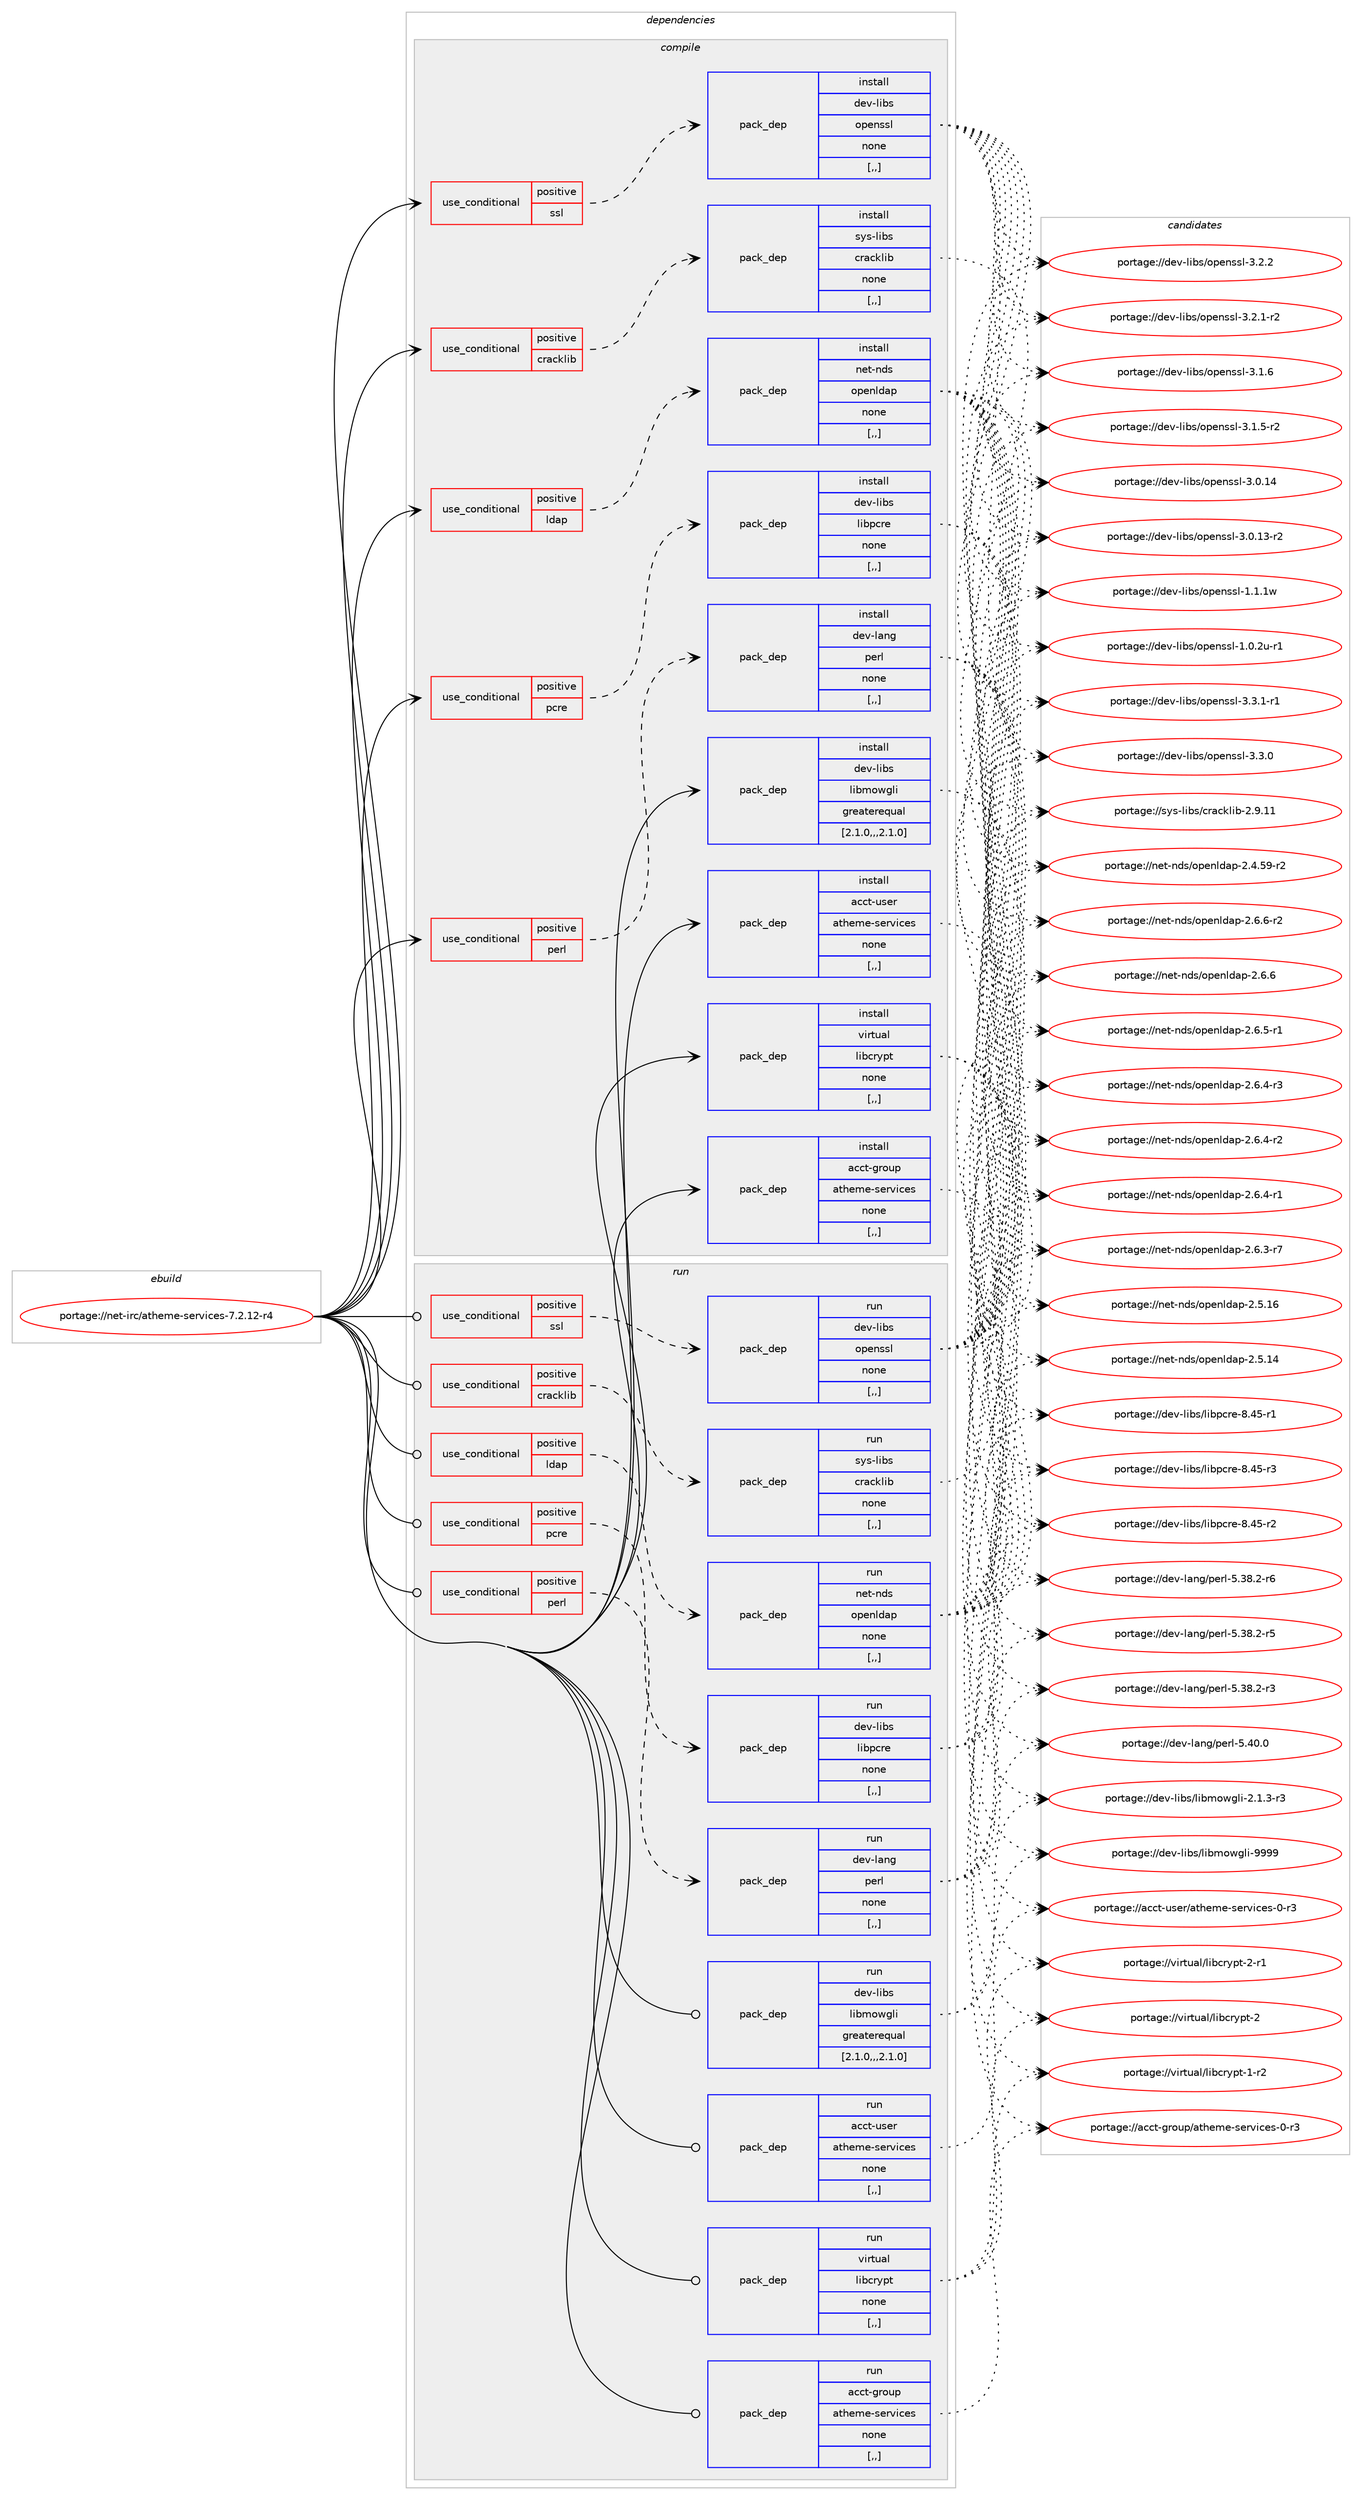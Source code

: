 digraph prolog {

# *************
# Graph options
# *************

newrank=true;
concentrate=true;
compound=true;
graph [rankdir=LR,fontname=Helvetica,fontsize=10,ranksep=1.5];#, ranksep=2.5, nodesep=0.2];
edge  [arrowhead=vee];
node  [fontname=Helvetica,fontsize=10];

# **********
# The ebuild
# **********

subgraph cluster_leftcol {
color=gray;
label=<<i>ebuild</i>>;
id [label="portage://net-irc/atheme-services-7.2.12-r4", color=red, width=4, href="../net-irc/atheme-services-7.2.12-r4.svg"];
}

# ****************
# The dependencies
# ****************

subgraph cluster_midcol {
color=gray;
label=<<i>dependencies</i>>;
subgraph cluster_compile {
fillcolor="#eeeeee";
style=filled;
label=<<i>compile</i>>;
subgraph cond92149 {
dependency354680 [label=<<TABLE BORDER="0" CELLBORDER="1" CELLSPACING="0" CELLPADDING="4"><TR><TD ROWSPAN="3" CELLPADDING="10">use_conditional</TD></TR><TR><TD>positive</TD></TR><TR><TD>cracklib</TD></TR></TABLE>>, shape=none, color=red];
subgraph pack259916 {
dependency354681 [label=<<TABLE BORDER="0" CELLBORDER="1" CELLSPACING="0" CELLPADDING="4" WIDTH="220"><TR><TD ROWSPAN="6" CELLPADDING="30">pack_dep</TD></TR><TR><TD WIDTH="110">install</TD></TR><TR><TD>sys-libs</TD></TR><TR><TD>cracklib</TD></TR><TR><TD>none</TD></TR><TR><TD>[,,]</TD></TR></TABLE>>, shape=none, color=blue];
}
dependency354680:e -> dependency354681:w [weight=20,style="dashed",arrowhead="vee"];
}
id:e -> dependency354680:w [weight=20,style="solid",arrowhead="vee"];
subgraph cond92150 {
dependency354682 [label=<<TABLE BORDER="0" CELLBORDER="1" CELLSPACING="0" CELLPADDING="4"><TR><TD ROWSPAN="3" CELLPADDING="10">use_conditional</TD></TR><TR><TD>positive</TD></TR><TR><TD>ldap</TD></TR></TABLE>>, shape=none, color=red];
subgraph pack259917 {
dependency354683 [label=<<TABLE BORDER="0" CELLBORDER="1" CELLSPACING="0" CELLPADDING="4" WIDTH="220"><TR><TD ROWSPAN="6" CELLPADDING="30">pack_dep</TD></TR><TR><TD WIDTH="110">install</TD></TR><TR><TD>net-nds</TD></TR><TR><TD>openldap</TD></TR><TR><TD>none</TD></TR><TR><TD>[,,]</TD></TR></TABLE>>, shape=none, color=blue];
}
dependency354682:e -> dependency354683:w [weight=20,style="dashed",arrowhead="vee"];
}
id:e -> dependency354682:w [weight=20,style="solid",arrowhead="vee"];
subgraph cond92151 {
dependency354684 [label=<<TABLE BORDER="0" CELLBORDER="1" CELLSPACING="0" CELLPADDING="4"><TR><TD ROWSPAN="3" CELLPADDING="10">use_conditional</TD></TR><TR><TD>positive</TD></TR><TR><TD>pcre</TD></TR></TABLE>>, shape=none, color=red];
subgraph pack259918 {
dependency354685 [label=<<TABLE BORDER="0" CELLBORDER="1" CELLSPACING="0" CELLPADDING="4" WIDTH="220"><TR><TD ROWSPAN="6" CELLPADDING="30">pack_dep</TD></TR><TR><TD WIDTH="110">install</TD></TR><TR><TD>dev-libs</TD></TR><TR><TD>libpcre</TD></TR><TR><TD>none</TD></TR><TR><TD>[,,]</TD></TR></TABLE>>, shape=none, color=blue];
}
dependency354684:e -> dependency354685:w [weight=20,style="dashed",arrowhead="vee"];
}
id:e -> dependency354684:w [weight=20,style="solid",arrowhead="vee"];
subgraph cond92152 {
dependency354686 [label=<<TABLE BORDER="0" CELLBORDER="1" CELLSPACING="0" CELLPADDING="4"><TR><TD ROWSPAN="3" CELLPADDING="10">use_conditional</TD></TR><TR><TD>positive</TD></TR><TR><TD>perl</TD></TR></TABLE>>, shape=none, color=red];
subgraph pack259919 {
dependency354687 [label=<<TABLE BORDER="0" CELLBORDER="1" CELLSPACING="0" CELLPADDING="4" WIDTH="220"><TR><TD ROWSPAN="6" CELLPADDING="30">pack_dep</TD></TR><TR><TD WIDTH="110">install</TD></TR><TR><TD>dev-lang</TD></TR><TR><TD>perl</TD></TR><TR><TD>none</TD></TR><TR><TD>[,,]</TD></TR></TABLE>>, shape=none, color=blue];
}
dependency354686:e -> dependency354687:w [weight=20,style="dashed",arrowhead="vee"];
}
id:e -> dependency354686:w [weight=20,style="solid",arrowhead="vee"];
subgraph cond92153 {
dependency354688 [label=<<TABLE BORDER="0" CELLBORDER="1" CELLSPACING="0" CELLPADDING="4"><TR><TD ROWSPAN="3" CELLPADDING="10">use_conditional</TD></TR><TR><TD>positive</TD></TR><TR><TD>ssl</TD></TR></TABLE>>, shape=none, color=red];
subgraph pack259920 {
dependency354689 [label=<<TABLE BORDER="0" CELLBORDER="1" CELLSPACING="0" CELLPADDING="4" WIDTH="220"><TR><TD ROWSPAN="6" CELLPADDING="30">pack_dep</TD></TR><TR><TD WIDTH="110">install</TD></TR><TR><TD>dev-libs</TD></TR><TR><TD>openssl</TD></TR><TR><TD>none</TD></TR><TR><TD>[,,]</TD></TR></TABLE>>, shape=none, color=blue];
}
dependency354688:e -> dependency354689:w [weight=20,style="dashed",arrowhead="vee"];
}
id:e -> dependency354688:w [weight=20,style="solid",arrowhead="vee"];
subgraph pack259921 {
dependency354690 [label=<<TABLE BORDER="0" CELLBORDER="1" CELLSPACING="0" CELLPADDING="4" WIDTH="220"><TR><TD ROWSPAN="6" CELLPADDING="30">pack_dep</TD></TR><TR><TD WIDTH="110">install</TD></TR><TR><TD>acct-group</TD></TR><TR><TD>atheme-services</TD></TR><TR><TD>none</TD></TR><TR><TD>[,,]</TD></TR></TABLE>>, shape=none, color=blue];
}
id:e -> dependency354690:w [weight=20,style="solid",arrowhead="vee"];
subgraph pack259922 {
dependency354691 [label=<<TABLE BORDER="0" CELLBORDER="1" CELLSPACING="0" CELLPADDING="4" WIDTH="220"><TR><TD ROWSPAN="6" CELLPADDING="30">pack_dep</TD></TR><TR><TD WIDTH="110">install</TD></TR><TR><TD>acct-user</TD></TR><TR><TD>atheme-services</TD></TR><TR><TD>none</TD></TR><TR><TD>[,,]</TD></TR></TABLE>>, shape=none, color=blue];
}
id:e -> dependency354691:w [weight=20,style="solid",arrowhead="vee"];
subgraph pack259923 {
dependency354692 [label=<<TABLE BORDER="0" CELLBORDER="1" CELLSPACING="0" CELLPADDING="4" WIDTH="220"><TR><TD ROWSPAN="6" CELLPADDING="30">pack_dep</TD></TR><TR><TD WIDTH="110">install</TD></TR><TR><TD>dev-libs</TD></TR><TR><TD>libmowgli</TD></TR><TR><TD>greaterequal</TD></TR><TR><TD>[2.1.0,,,2.1.0]</TD></TR></TABLE>>, shape=none, color=blue];
}
id:e -> dependency354692:w [weight=20,style="solid",arrowhead="vee"];
subgraph pack259924 {
dependency354693 [label=<<TABLE BORDER="0" CELLBORDER="1" CELLSPACING="0" CELLPADDING="4" WIDTH="220"><TR><TD ROWSPAN="6" CELLPADDING="30">pack_dep</TD></TR><TR><TD WIDTH="110">install</TD></TR><TR><TD>virtual</TD></TR><TR><TD>libcrypt</TD></TR><TR><TD>none</TD></TR><TR><TD>[,,]</TD></TR></TABLE>>, shape=none, color=blue];
}
id:e -> dependency354693:w [weight=20,style="solid",arrowhead="vee"];
}
subgraph cluster_compileandrun {
fillcolor="#eeeeee";
style=filled;
label=<<i>compile and run</i>>;
}
subgraph cluster_run {
fillcolor="#eeeeee";
style=filled;
label=<<i>run</i>>;
subgraph cond92154 {
dependency354694 [label=<<TABLE BORDER="0" CELLBORDER="1" CELLSPACING="0" CELLPADDING="4"><TR><TD ROWSPAN="3" CELLPADDING="10">use_conditional</TD></TR><TR><TD>positive</TD></TR><TR><TD>cracklib</TD></TR></TABLE>>, shape=none, color=red];
subgraph pack259925 {
dependency354695 [label=<<TABLE BORDER="0" CELLBORDER="1" CELLSPACING="0" CELLPADDING="4" WIDTH="220"><TR><TD ROWSPAN="6" CELLPADDING="30">pack_dep</TD></TR><TR><TD WIDTH="110">run</TD></TR><TR><TD>sys-libs</TD></TR><TR><TD>cracklib</TD></TR><TR><TD>none</TD></TR><TR><TD>[,,]</TD></TR></TABLE>>, shape=none, color=blue];
}
dependency354694:e -> dependency354695:w [weight=20,style="dashed",arrowhead="vee"];
}
id:e -> dependency354694:w [weight=20,style="solid",arrowhead="odot"];
subgraph cond92155 {
dependency354696 [label=<<TABLE BORDER="0" CELLBORDER="1" CELLSPACING="0" CELLPADDING="4"><TR><TD ROWSPAN="3" CELLPADDING="10">use_conditional</TD></TR><TR><TD>positive</TD></TR><TR><TD>ldap</TD></TR></TABLE>>, shape=none, color=red];
subgraph pack259926 {
dependency354697 [label=<<TABLE BORDER="0" CELLBORDER="1" CELLSPACING="0" CELLPADDING="4" WIDTH="220"><TR><TD ROWSPAN="6" CELLPADDING="30">pack_dep</TD></TR><TR><TD WIDTH="110">run</TD></TR><TR><TD>net-nds</TD></TR><TR><TD>openldap</TD></TR><TR><TD>none</TD></TR><TR><TD>[,,]</TD></TR></TABLE>>, shape=none, color=blue];
}
dependency354696:e -> dependency354697:w [weight=20,style="dashed",arrowhead="vee"];
}
id:e -> dependency354696:w [weight=20,style="solid",arrowhead="odot"];
subgraph cond92156 {
dependency354698 [label=<<TABLE BORDER="0" CELLBORDER="1" CELLSPACING="0" CELLPADDING="4"><TR><TD ROWSPAN="3" CELLPADDING="10">use_conditional</TD></TR><TR><TD>positive</TD></TR><TR><TD>pcre</TD></TR></TABLE>>, shape=none, color=red];
subgraph pack259927 {
dependency354699 [label=<<TABLE BORDER="0" CELLBORDER="1" CELLSPACING="0" CELLPADDING="4" WIDTH="220"><TR><TD ROWSPAN="6" CELLPADDING="30">pack_dep</TD></TR><TR><TD WIDTH="110">run</TD></TR><TR><TD>dev-libs</TD></TR><TR><TD>libpcre</TD></TR><TR><TD>none</TD></TR><TR><TD>[,,]</TD></TR></TABLE>>, shape=none, color=blue];
}
dependency354698:e -> dependency354699:w [weight=20,style="dashed",arrowhead="vee"];
}
id:e -> dependency354698:w [weight=20,style="solid",arrowhead="odot"];
subgraph cond92157 {
dependency354700 [label=<<TABLE BORDER="0" CELLBORDER="1" CELLSPACING="0" CELLPADDING="4"><TR><TD ROWSPAN="3" CELLPADDING="10">use_conditional</TD></TR><TR><TD>positive</TD></TR><TR><TD>perl</TD></TR></TABLE>>, shape=none, color=red];
subgraph pack259928 {
dependency354701 [label=<<TABLE BORDER="0" CELLBORDER="1" CELLSPACING="0" CELLPADDING="4" WIDTH="220"><TR><TD ROWSPAN="6" CELLPADDING="30">pack_dep</TD></TR><TR><TD WIDTH="110">run</TD></TR><TR><TD>dev-lang</TD></TR><TR><TD>perl</TD></TR><TR><TD>none</TD></TR><TR><TD>[,,]</TD></TR></TABLE>>, shape=none, color=blue];
}
dependency354700:e -> dependency354701:w [weight=20,style="dashed",arrowhead="vee"];
}
id:e -> dependency354700:w [weight=20,style="solid",arrowhead="odot"];
subgraph cond92158 {
dependency354702 [label=<<TABLE BORDER="0" CELLBORDER="1" CELLSPACING="0" CELLPADDING="4"><TR><TD ROWSPAN="3" CELLPADDING="10">use_conditional</TD></TR><TR><TD>positive</TD></TR><TR><TD>ssl</TD></TR></TABLE>>, shape=none, color=red];
subgraph pack259929 {
dependency354703 [label=<<TABLE BORDER="0" CELLBORDER="1" CELLSPACING="0" CELLPADDING="4" WIDTH="220"><TR><TD ROWSPAN="6" CELLPADDING="30">pack_dep</TD></TR><TR><TD WIDTH="110">run</TD></TR><TR><TD>dev-libs</TD></TR><TR><TD>openssl</TD></TR><TR><TD>none</TD></TR><TR><TD>[,,]</TD></TR></TABLE>>, shape=none, color=blue];
}
dependency354702:e -> dependency354703:w [weight=20,style="dashed",arrowhead="vee"];
}
id:e -> dependency354702:w [weight=20,style="solid",arrowhead="odot"];
subgraph pack259930 {
dependency354704 [label=<<TABLE BORDER="0" CELLBORDER="1" CELLSPACING="0" CELLPADDING="4" WIDTH="220"><TR><TD ROWSPAN="6" CELLPADDING="30">pack_dep</TD></TR><TR><TD WIDTH="110">run</TD></TR><TR><TD>acct-group</TD></TR><TR><TD>atheme-services</TD></TR><TR><TD>none</TD></TR><TR><TD>[,,]</TD></TR></TABLE>>, shape=none, color=blue];
}
id:e -> dependency354704:w [weight=20,style="solid",arrowhead="odot"];
subgraph pack259931 {
dependency354705 [label=<<TABLE BORDER="0" CELLBORDER="1" CELLSPACING="0" CELLPADDING="4" WIDTH="220"><TR><TD ROWSPAN="6" CELLPADDING="30">pack_dep</TD></TR><TR><TD WIDTH="110">run</TD></TR><TR><TD>acct-user</TD></TR><TR><TD>atheme-services</TD></TR><TR><TD>none</TD></TR><TR><TD>[,,]</TD></TR></TABLE>>, shape=none, color=blue];
}
id:e -> dependency354705:w [weight=20,style="solid",arrowhead="odot"];
subgraph pack259932 {
dependency354706 [label=<<TABLE BORDER="0" CELLBORDER="1" CELLSPACING="0" CELLPADDING="4" WIDTH="220"><TR><TD ROWSPAN="6" CELLPADDING="30">pack_dep</TD></TR><TR><TD WIDTH="110">run</TD></TR><TR><TD>dev-libs</TD></TR><TR><TD>libmowgli</TD></TR><TR><TD>greaterequal</TD></TR><TR><TD>[2.1.0,,,2.1.0]</TD></TR></TABLE>>, shape=none, color=blue];
}
id:e -> dependency354706:w [weight=20,style="solid",arrowhead="odot"];
subgraph pack259933 {
dependency354707 [label=<<TABLE BORDER="0" CELLBORDER="1" CELLSPACING="0" CELLPADDING="4" WIDTH="220"><TR><TD ROWSPAN="6" CELLPADDING="30">pack_dep</TD></TR><TR><TD WIDTH="110">run</TD></TR><TR><TD>virtual</TD></TR><TR><TD>libcrypt</TD></TR><TR><TD>none</TD></TR><TR><TD>[,,]</TD></TR></TABLE>>, shape=none, color=blue];
}
id:e -> dependency354707:w [weight=20,style="solid",arrowhead="odot"];
}
}

# **************
# The candidates
# **************

subgraph cluster_choices {
rank=same;
color=gray;
label=<<i>candidates</i>>;

subgraph choice259916 {
color=black;
nodesep=1;
choice1151211154510810598115479911497991071081059845504657464949 [label="portage://sys-libs/cracklib-2.9.11", color=red, width=4,href="../sys-libs/cracklib-2.9.11.svg"];
dependency354681:e -> choice1151211154510810598115479911497991071081059845504657464949:w [style=dotted,weight="100"];
}
subgraph choice259917 {
color=black;
nodesep=1;
choice1101011164511010011547111112101110108100971124550465446544511450 [label="portage://net-nds/openldap-2.6.6-r2", color=red, width=4,href="../net-nds/openldap-2.6.6-r2.svg"];
choice110101116451101001154711111210111010810097112455046544654 [label="portage://net-nds/openldap-2.6.6", color=red, width=4,href="../net-nds/openldap-2.6.6.svg"];
choice1101011164511010011547111112101110108100971124550465446534511449 [label="portage://net-nds/openldap-2.6.5-r1", color=red, width=4,href="../net-nds/openldap-2.6.5-r1.svg"];
choice1101011164511010011547111112101110108100971124550465446524511451 [label="portage://net-nds/openldap-2.6.4-r3", color=red, width=4,href="../net-nds/openldap-2.6.4-r3.svg"];
choice1101011164511010011547111112101110108100971124550465446524511450 [label="portage://net-nds/openldap-2.6.4-r2", color=red, width=4,href="../net-nds/openldap-2.6.4-r2.svg"];
choice1101011164511010011547111112101110108100971124550465446524511449 [label="portage://net-nds/openldap-2.6.4-r1", color=red, width=4,href="../net-nds/openldap-2.6.4-r1.svg"];
choice1101011164511010011547111112101110108100971124550465446514511455 [label="portage://net-nds/openldap-2.6.3-r7", color=red, width=4,href="../net-nds/openldap-2.6.3-r7.svg"];
choice11010111645110100115471111121011101081009711245504653464954 [label="portage://net-nds/openldap-2.5.16", color=red, width=4,href="../net-nds/openldap-2.5.16.svg"];
choice11010111645110100115471111121011101081009711245504653464952 [label="portage://net-nds/openldap-2.5.14", color=red, width=4,href="../net-nds/openldap-2.5.14.svg"];
choice110101116451101001154711111210111010810097112455046524653574511450 [label="portage://net-nds/openldap-2.4.59-r2", color=red, width=4,href="../net-nds/openldap-2.4.59-r2.svg"];
dependency354683:e -> choice1101011164511010011547111112101110108100971124550465446544511450:w [style=dotted,weight="100"];
dependency354683:e -> choice110101116451101001154711111210111010810097112455046544654:w [style=dotted,weight="100"];
dependency354683:e -> choice1101011164511010011547111112101110108100971124550465446534511449:w [style=dotted,weight="100"];
dependency354683:e -> choice1101011164511010011547111112101110108100971124550465446524511451:w [style=dotted,weight="100"];
dependency354683:e -> choice1101011164511010011547111112101110108100971124550465446524511450:w [style=dotted,weight="100"];
dependency354683:e -> choice1101011164511010011547111112101110108100971124550465446524511449:w [style=dotted,weight="100"];
dependency354683:e -> choice1101011164511010011547111112101110108100971124550465446514511455:w [style=dotted,weight="100"];
dependency354683:e -> choice11010111645110100115471111121011101081009711245504653464954:w [style=dotted,weight="100"];
dependency354683:e -> choice11010111645110100115471111121011101081009711245504653464952:w [style=dotted,weight="100"];
dependency354683:e -> choice110101116451101001154711111210111010810097112455046524653574511450:w [style=dotted,weight="100"];
}
subgraph choice259918 {
color=black;
nodesep=1;
choice100101118451081059811547108105981129911410145564652534511451 [label="portage://dev-libs/libpcre-8.45-r3", color=red, width=4,href="../dev-libs/libpcre-8.45-r3.svg"];
choice100101118451081059811547108105981129911410145564652534511450 [label="portage://dev-libs/libpcre-8.45-r2", color=red, width=4,href="../dev-libs/libpcre-8.45-r2.svg"];
choice100101118451081059811547108105981129911410145564652534511449 [label="portage://dev-libs/libpcre-8.45-r1", color=red, width=4,href="../dev-libs/libpcre-8.45-r1.svg"];
dependency354685:e -> choice100101118451081059811547108105981129911410145564652534511451:w [style=dotted,weight="100"];
dependency354685:e -> choice100101118451081059811547108105981129911410145564652534511450:w [style=dotted,weight="100"];
dependency354685:e -> choice100101118451081059811547108105981129911410145564652534511449:w [style=dotted,weight="100"];
}
subgraph choice259919 {
color=black;
nodesep=1;
choice10010111845108971101034711210111410845534652484648 [label="portage://dev-lang/perl-5.40.0", color=red, width=4,href="../dev-lang/perl-5.40.0.svg"];
choice100101118451089711010347112101114108455346515646504511454 [label="portage://dev-lang/perl-5.38.2-r6", color=red, width=4,href="../dev-lang/perl-5.38.2-r6.svg"];
choice100101118451089711010347112101114108455346515646504511453 [label="portage://dev-lang/perl-5.38.2-r5", color=red, width=4,href="../dev-lang/perl-5.38.2-r5.svg"];
choice100101118451089711010347112101114108455346515646504511451 [label="portage://dev-lang/perl-5.38.2-r3", color=red, width=4,href="../dev-lang/perl-5.38.2-r3.svg"];
dependency354687:e -> choice10010111845108971101034711210111410845534652484648:w [style=dotted,weight="100"];
dependency354687:e -> choice100101118451089711010347112101114108455346515646504511454:w [style=dotted,weight="100"];
dependency354687:e -> choice100101118451089711010347112101114108455346515646504511453:w [style=dotted,weight="100"];
dependency354687:e -> choice100101118451089711010347112101114108455346515646504511451:w [style=dotted,weight="100"];
}
subgraph choice259920 {
color=black;
nodesep=1;
choice1001011184510810598115471111121011101151151084551465146494511449 [label="portage://dev-libs/openssl-3.3.1-r1", color=red, width=4,href="../dev-libs/openssl-3.3.1-r1.svg"];
choice100101118451081059811547111112101110115115108455146514648 [label="portage://dev-libs/openssl-3.3.0", color=red, width=4,href="../dev-libs/openssl-3.3.0.svg"];
choice100101118451081059811547111112101110115115108455146504650 [label="portage://dev-libs/openssl-3.2.2", color=red, width=4,href="../dev-libs/openssl-3.2.2.svg"];
choice1001011184510810598115471111121011101151151084551465046494511450 [label="portage://dev-libs/openssl-3.2.1-r2", color=red, width=4,href="../dev-libs/openssl-3.2.1-r2.svg"];
choice100101118451081059811547111112101110115115108455146494654 [label="portage://dev-libs/openssl-3.1.6", color=red, width=4,href="../dev-libs/openssl-3.1.6.svg"];
choice1001011184510810598115471111121011101151151084551464946534511450 [label="portage://dev-libs/openssl-3.1.5-r2", color=red, width=4,href="../dev-libs/openssl-3.1.5-r2.svg"];
choice10010111845108105981154711111210111011511510845514648464952 [label="portage://dev-libs/openssl-3.0.14", color=red, width=4,href="../dev-libs/openssl-3.0.14.svg"];
choice100101118451081059811547111112101110115115108455146484649514511450 [label="portage://dev-libs/openssl-3.0.13-r2", color=red, width=4,href="../dev-libs/openssl-3.0.13-r2.svg"];
choice100101118451081059811547111112101110115115108454946494649119 [label="portage://dev-libs/openssl-1.1.1w", color=red, width=4,href="../dev-libs/openssl-1.1.1w.svg"];
choice1001011184510810598115471111121011101151151084549464846501174511449 [label="portage://dev-libs/openssl-1.0.2u-r1", color=red, width=4,href="../dev-libs/openssl-1.0.2u-r1.svg"];
dependency354689:e -> choice1001011184510810598115471111121011101151151084551465146494511449:w [style=dotted,weight="100"];
dependency354689:e -> choice100101118451081059811547111112101110115115108455146514648:w [style=dotted,weight="100"];
dependency354689:e -> choice100101118451081059811547111112101110115115108455146504650:w [style=dotted,weight="100"];
dependency354689:e -> choice1001011184510810598115471111121011101151151084551465046494511450:w [style=dotted,weight="100"];
dependency354689:e -> choice100101118451081059811547111112101110115115108455146494654:w [style=dotted,weight="100"];
dependency354689:e -> choice1001011184510810598115471111121011101151151084551464946534511450:w [style=dotted,weight="100"];
dependency354689:e -> choice10010111845108105981154711111210111011511510845514648464952:w [style=dotted,weight="100"];
dependency354689:e -> choice100101118451081059811547111112101110115115108455146484649514511450:w [style=dotted,weight="100"];
dependency354689:e -> choice100101118451081059811547111112101110115115108454946494649119:w [style=dotted,weight="100"];
dependency354689:e -> choice1001011184510810598115471111121011101151151084549464846501174511449:w [style=dotted,weight="100"];
}
subgraph choice259921 {
color=black;
nodesep=1;
choice979999116451031141111171124797116104101109101451151011141181059910111545484511451 [label="portage://acct-group/atheme-services-0-r3", color=red, width=4,href="../acct-group/atheme-services-0-r3.svg"];
dependency354690:e -> choice979999116451031141111171124797116104101109101451151011141181059910111545484511451:w [style=dotted,weight="100"];
}
subgraph choice259922 {
color=black;
nodesep=1;
choice979999116451171151011144797116104101109101451151011141181059910111545484511451 [label="portage://acct-user/atheme-services-0-r3", color=red, width=4,href="../acct-user/atheme-services-0-r3.svg"];
dependency354691:e -> choice979999116451171151011144797116104101109101451151011141181059910111545484511451:w [style=dotted,weight="100"];
}
subgraph choice259923 {
color=black;
nodesep=1;
choice100101118451081059811547108105981091111191031081054557575757 [label="portage://dev-libs/libmowgli-9999", color=red, width=4,href="../dev-libs/libmowgli-9999.svg"];
choice100101118451081059811547108105981091111191031081054550464946514511451 [label="portage://dev-libs/libmowgli-2.1.3-r3", color=red, width=4,href="../dev-libs/libmowgli-2.1.3-r3.svg"];
dependency354692:e -> choice100101118451081059811547108105981091111191031081054557575757:w [style=dotted,weight="100"];
dependency354692:e -> choice100101118451081059811547108105981091111191031081054550464946514511451:w [style=dotted,weight="100"];
}
subgraph choice259924 {
color=black;
nodesep=1;
choice1181051141161179710847108105989911412111211645504511449 [label="portage://virtual/libcrypt-2-r1", color=red, width=4,href="../virtual/libcrypt-2-r1.svg"];
choice118105114116117971084710810598991141211121164550 [label="portage://virtual/libcrypt-2", color=red, width=4,href="../virtual/libcrypt-2.svg"];
choice1181051141161179710847108105989911412111211645494511450 [label="portage://virtual/libcrypt-1-r2", color=red, width=4,href="../virtual/libcrypt-1-r2.svg"];
dependency354693:e -> choice1181051141161179710847108105989911412111211645504511449:w [style=dotted,weight="100"];
dependency354693:e -> choice118105114116117971084710810598991141211121164550:w [style=dotted,weight="100"];
dependency354693:e -> choice1181051141161179710847108105989911412111211645494511450:w [style=dotted,weight="100"];
}
subgraph choice259925 {
color=black;
nodesep=1;
choice1151211154510810598115479911497991071081059845504657464949 [label="portage://sys-libs/cracklib-2.9.11", color=red, width=4,href="../sys-libs/cracklib-2.9.11.svg"];
dependency354695:e -> choice1151211154510810598115479911497991071081059845504657464949:w [style=dotted,weight="100"];
}
subgraph choice259926 {
color=black;
nodesep=1;
choice1101011164511010011547111112101110108100971124550465446544511450 [label="portage://net-nds/openldap-2.6.6-r2", color=red, width=4,href="../net-nds/openldap-2.6.6-r2.svg"];
choice110101116451101001154711111210111010810097112455046544654 [label="portage://net-nds/openldap-2.6.6", color=red, width=4,href="../net-nds/openldap-2.6.6.svg"];
choice1101011164511010011547111112101110108100971124550465446534511449 [label="portage://net-nds/openldap-2.6.5-r1", color=red, width=4,href="../net-nds/openldap-2.6.5-r1.svg"];
choice1101011164511010011547111112101110108100971124550465446524511451 [label="portage://net-nds/openldap-2.6.4-r3", color=red, width=4,href="../net-nds/openldap-2.6.4-r3.svg"];
choice1101011164511010011547111112101110108100971124550465446524511450 [label="portage://net-nds/openldap-2.6.4-r2", color=red, width=4,href="../net-nds/openldap-2.6.4-r2.svg"];
choice1101011164511010011547111112101110108100971124550465446524511449 [label="portage://net-nds/openldap-2.6.4-r1", color=red, width=4,href="../net-nds/openldap-2.6.4-r1.svg"];
choice1101011164511010011547111112101110108100971124550465446514511455 [label="portage://net-nds/openldap-2.6.3-r7", color=red, width=4,href="../net-nds/openldap-2.6.3-r7.svg"];
choice11010111645110100115471111121011101081009711245504653464954 [label="portage://net-nds/openldap-2.5.16", color=red, width=4,href="../net-nds/openldap-2.5.16.svg"];
choice11010111645110100115471111121011101081009711245504653464952 [label="portage://net-nds/openldap-2.5.14", color=red, width=4,href="../net-nds/openldap-2.5.14.svg"];
choice110101116451101001154711111210111010810097112455046524653574511450 [label="portage://net-nds/openldap-2.4.59-r2", color=red, width=4,href="../net-nds/openldap-2.4.59-r2.svg"];
dependency354697:e -> choice1101011164511010011547111112101110108100971124550465446544511450:w [style=dotted,weight="100"];
dependency354697:e -> choice110101116451101001154711111210111010810097112455046544654:w [style=dotted,weight="100"];
dependency354697:e -> choice1101011164511010011547111112101110108100971124550465446534511449:w [style=dotted,weight="100"];
dependency354697:e -> choice1101011164511010011547111112101110108100971124550465446524511451:w [style=dotted,weight="100"];
dependency354697:e -> choice1101011164511010011547111112101110108100971124550465446524511450:w [style=dotted,weight="100"];
dependency354697:e -> choice1101011164511010011547111112101110108100971124550465446524511449:w [style=dotted,weight="100"];
dependency354697:e -> choice1101011164511010011547111112101110108100971124550465446514511455:w [style=dotted,weight="100"];
dependency354697:e -> choice11010111645110100115471111121011101081009711245504653464954:w [style=dotted,weight="100"];
dependency354697:e -> choice11010111645110100115471111121011101081009711245504653464952:w [style=dotted,weight="100"];
dependency354697:e -> choice110101116451101001154711111210111010810097112455046524653574511450:w [style=dotted,weight="100"];
}
subgraph choice259927 {
color=black;
nodesep=1;
choice100101118451081059811547108105981129911410145564652534511451 [label="portage://dev-libs/libpcre-8.45-r3", color=red, width=4,href="../dev-libs/libpcre-8.45-r3.svg"];
choice100101118451081059811547108105981129911410145564652534511450 [label="portage://dev-libs/libpcre-8.45-r2", color=red, width=4,href="../dev-libs/libpcre-8.45-r2.svg"];
choice100101118451081059811547108105981129911410145564652534511449 [label="portage://dev-libs/libpcre-8.45-r1", color=red, width=4,href="../dev-libs/libpcre-8.45-r1.svg"];
dependency354699:e -> choice100101118451081059811547108105981129911410145564652534511451:w [style=dotted,weight="100"];
dependency354699:e -> choice100101118451081059811547108105981129911410145564652534511450:w [style=dotted,weight="100"];
dependency354699:e -> choice100101118451081059811547108105981129911410145564652534511449:w [style=dotted,weight="100"];
}
subgraph choice259928 {
color=black;
nodesep=1;
choice10010111845108971101034711210111410845534652484648 [label="portage://dev-lang/perl-5.40.0", color=red, width=4,href="../dev-lang/perl-5.40.0.svg"];
choice100101118451089711010347112101114108455346515646504511454 [label="portage://dev-lang/perl-5.38.2-r6", color=red, width=4,href="../dev-lang/perl-5.38.2-r6.svg"];
choice100101118451089711010347112101114108455346515646504511453 [label="portage://dev-lang/perl-5.38.2-r5", color=red, width=4,href="../dev-lang/perl-5.38.2-r5.svg"];
choice100101118451089711010347112101114108455346515646504511451 [label="portage://dev-lang/perl-5.38.2-r3", color=red, width=4,href="../dev-lang/perl-5.38.2-r3.svg"];
dependency354701:e -> choice10010111845108971101034711210111410845534652484648:w [style=dotted,weight="100"];
dependency354701:e -> choice100101118451089711010347112101114108455346515646504511454:w [style=dotted,weight="100"];
dependency354701:e -> choice100101118451089711010347112101114108455346515646504511453:w [style=dotted,weight="100"];
dependency354701:e -> choice100101118451089711010347112101114108455346515646504511451:w [style=dotted,weight="100"];
}
subgraph choice259929 {
color=black;
nodesep=1;
choice1001011184510810598115471111121011101151151084551465146494511449 [label="portage://dev-libs/openssl-3.3.1-r1", color=red, width=4,href="../dev-libs/openssl-3.3.1-r1.svg"];
choice100101118451081059811547111112101110115115108455146514648 [label="portage://dev-libs/openssl-3.3.0", color=red, width=4,href="../dev-libs/openssl-3.3.0.svg"];
choice100101118451081059811547111112101110115115108455146504650 [label="portage://dev-libs/openssl-3.2.2", color=red, width=4,href="../dev-libs/openssl-3.2.2.svg"];
choice1001011184510810598115471111121011101151151084551465046494511450 [label="portage://dev-libs/openssl-3.2.1-r2", color=red, width=4,href="../dev-libs/openssl-3.2.1-r2.svg"];
choice100101118451081059811547111112101110115115108455146494654 [label="portage://dev-libs/openssl-3.1.6", color=red, width=4,href="../dev-libs/openssl-3.1.6.svg"];
choice1001011184510810598115471111121011101151151084551464946534511450 [label="portage://dev-libs/openssl-3.1.5-r2", color=red, width=4,href="../dev-libs/openssl-3.1.5-r2.svg"];
choice10010111845108105981154711111210111011511510845514648464952 [label="portage://dev-libs/openssl-3.0.14", color=red, width=4,href="../dev-libs/openssl-3.0.14.svg"];
choice100101118451081059811547111112101110115115108455146484649514511450 [label="portage://dev-libs/openssl-3.0.13-r2", color=red, width=4,href="../dev-libs/openssl-3.0.13-r2.svg"];
choice100101118451081059811547111112101110115115108454946494649119 [label="portage://dev-libs/openssl-1.1.1w", color=red, width=4,href="../dev-libs/openssl-1.1.1w.svg"];
choice1001011184510810598115471111121011101151151084549464846501174511449 [label="portage://dev-libs/openssl-1.0.2u-r1", color=red, width=4,href="../dev-libs/openssl-1.0.2u-r1.svg"];
dependency354703:e -> choice1001011184510810598115471111121011101151151084551465146494511449:w [style=dotted,weight="100"];
dependency354703:e -> choice100101118451081059811547111112101110115115108455146514648:w [style=dotted,weight="100"];
dependency354703:e -> choice100101118451081059811547111112101110115115108455146504650:w [style=dotted,weight="100"];
dependency354703:e -> choice1001011184510810598115471111121011101151151084551465046494511450:w [style=dotted,weight="100"];
dependency354703:e -> choice100101118451081059811547111112101110115115108455146494654:w [style=dotted,weight="100"];
dependency354703:e -> choice1001011184510810598115471111121011101151151084551464946534511450:w [style=dotted,weight="100"];
dependency354703:e -> choice10010111845108105981154711111210111011511510845514648464952:w [style=dotted,weight="100"];
dependency354703:e -> choice100101118451081059811547111112101110115115108455146484649514511450:w [style=dotted,weight="100"];
dependency354703:e -> choice100101118451081059811547111112101110115115108454946494649119:w [style=dotted,weight="100"];
dependency354703:e -> choice1001011184510810598115471111121011101151151084549464846501174511449:w [style=dotted,weight="100"];
}
subgraph choice259930 {
color=black;
nodesep=1;
choice979999116451031141111171124797116104101109101451151011141181059910111545484511451 [label="portage://acct-group/atheme-services-0-r3", color=red, width=4,href="../acct-group/atheme-services-0-r3.svg"];
dependency354704:e -> choice979999116451031141111171124797116104101109101451151011141181059910111545484511451:w [style=dotted,weight="100"];
}
subgraph choice259931 {
color=black;
nodesep=1;
choice979999116451171151011144797116104101109101451151011141181059910111545484511451 [label="portage://acct-user/atheme-services-0-r3", color=red, width=4,href="../acct-user/atheme-services-0-r3.svg"];
dependency354705:e -> choice979999116451171151011144797116104101109101451151011141181059910111545484511451:w [style=dotted,weight="100"];
}
subgraph choice259932 {
color=black;
nodesep=1;
choice100101118451081059811547108105981091111191031081054557575757 [label="portage://dev-libs/libmowgli-9999", color=red, width=4,href="../dev-libs/libmowgli-9999.svg"];
choice100101118451081059811547108105981091111191031081054550464946514511451 [label="portage://dev-libs/libmowgli-2.1.3-r3", color=red, width=4,href="../dev-libs/libmowgli-2.1.3-r3.svg"];
dependency354706:e -> choice100101118451081059811547108105981091111191031081054557575757:w [style=dotted,weight="100"];
dependency354706:e -> choice100101118451081059811547108105981091111191031081054550464946514511451:w [style=dotted,weight="100"];
}
subgraph choice259933 {
color=black;
nodesep=1;
choice1181051141161179710847108105989911412111211645504511449 [label="portage://virtual/libcrypt-2-r1", color=red, width=4,href="../virtual/libcrypt-2-r1.svg"];
choice118105114116117971084710810598991141211121164550 [label="portage://virtual/libcrypt-2", color=red, width=4,href="../virtual/libcrypt-2.svg"];
choice1181051141161179710847108105989911412111211645494511450 [label="portage://virtual/libcrypt-1-r2", color=red, width=4,href="../virtual/libcrypt-1-r2.svg"];
dependency354707:e -> choice1181051141161179710847108105989911412111211645504511449:w [style=dotted,weight="100"];
dependency354707:e -> choice118105114116117971084710810598991141211121164550:w [style=dotted,weight="100"];
dependency354707:e -> choice1181051141161179710847108105989911412111211645494511450:w [style=dotted,weight="100"];
}
}

}
